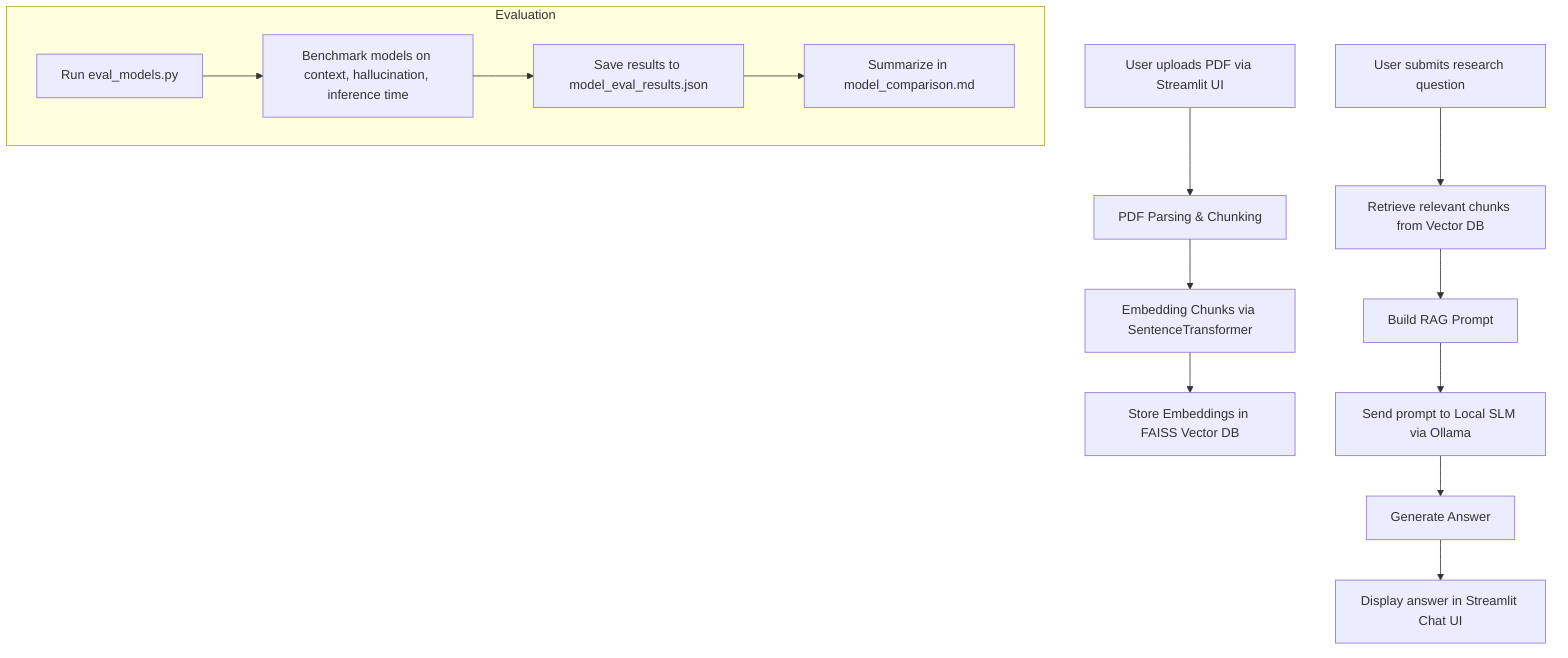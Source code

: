 flowchart TD
    A[User uploads PDF via Streamlit UI] --> B[PDF Parsing & Chunking]
    B --> C[Embedding Chunks via SentenceTransformer]
    C --> D[Store Embeddings in FAISS Vector DB]
    E[User submits research question] --> F[Retrieve relevant chunks from Vector DB]
    F --> G[Build RAG Prompt <context + question>]
    G --> H[Send prompt to Local SLM via Ollama]
    H --> I[Generate Answer]
    I --> J[Display answer in Streamlit Chat UI]
    subgraph Evaluation
        K[Run eval_models.py]
        K --> L[Benchmark models on context, hallucination, inference time]
        L --> M[Save results to model_eval_results.json]
        M --> N[Summarize in model_comparison.md]
    end
